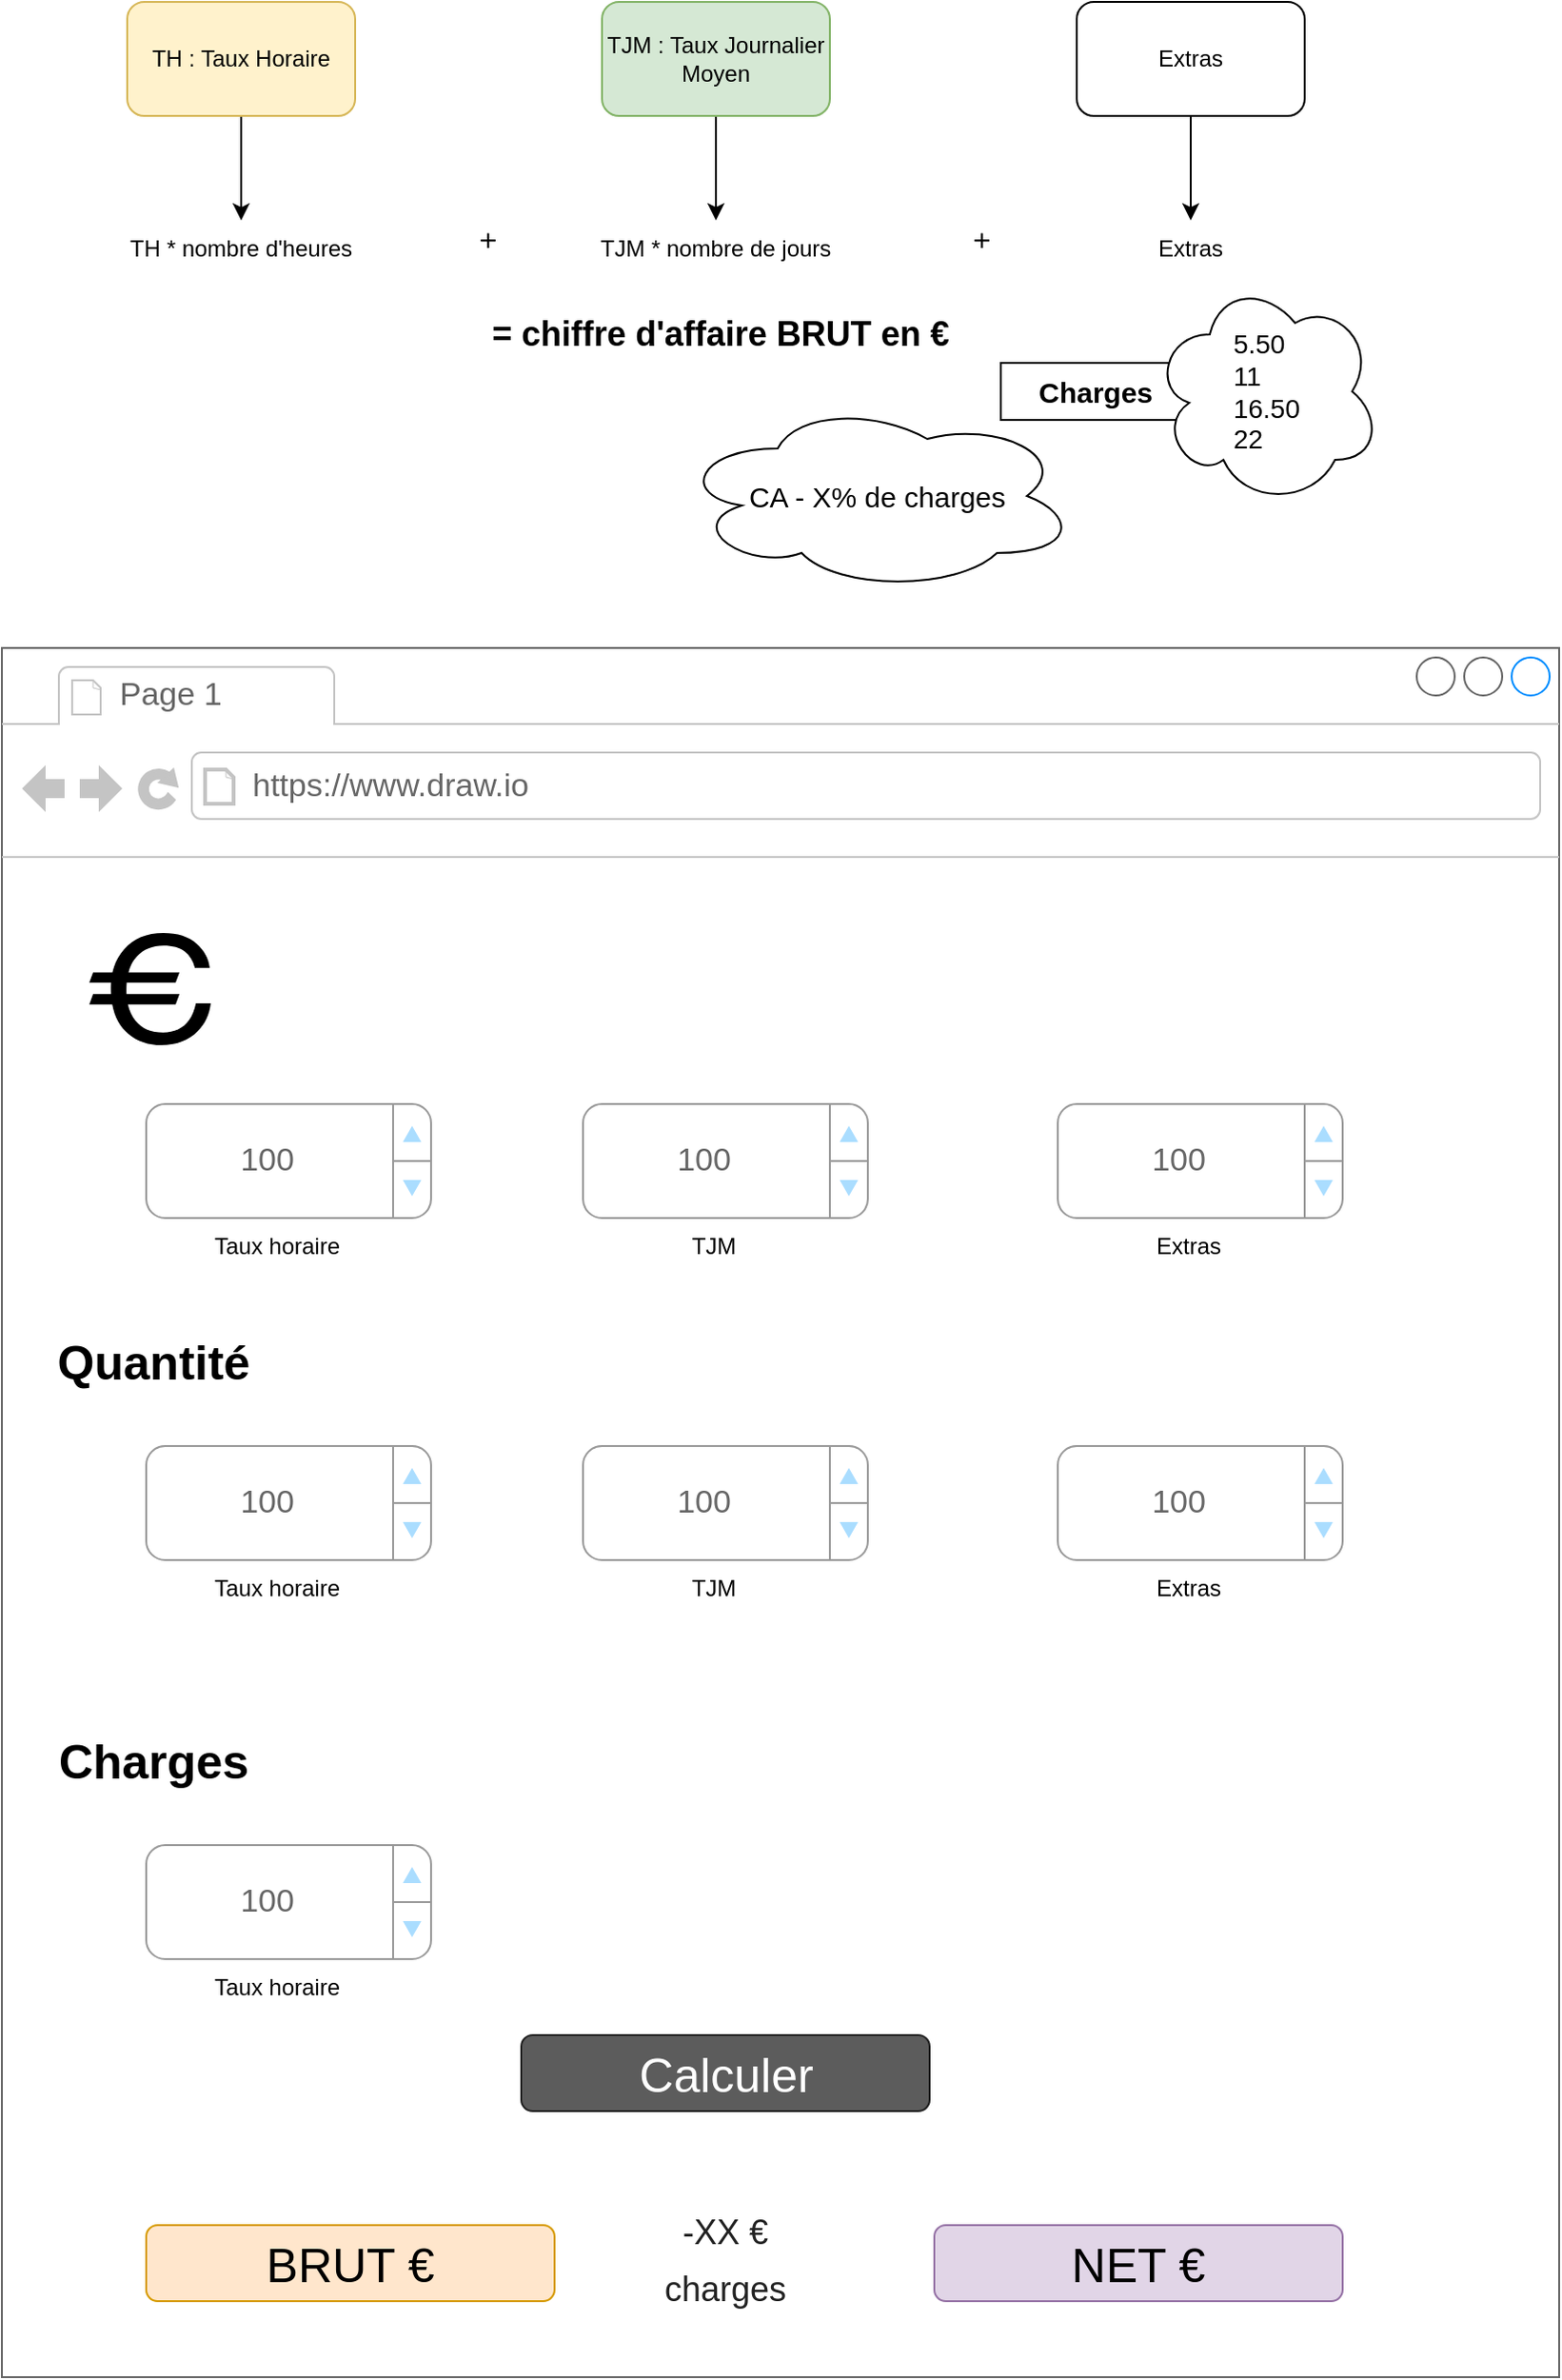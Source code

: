 <mxfile version="20.6.2" type="device"><diagram id="PdMXDuyO1DbOSehljyfx" name="Page-1"><mxGraphModel dx="1422" dy="842" grid="1" gridSize="10" guides="1" tooltips="1" connect="1" arrows="1" fold="1" page="1" pageScale="1" pageWidth="827" pageHeight="1169" math="0" shadow="0"><root><mxCell id="0"/><mxCell id="1" parent="0"/><mxCell id="08T8dieFSvgYgKCkeZFf-1" value="" style="strokeWidth=1;shadow=0;dashed=0;align=center;html=1;shape=mxgraph.mockup.containers.browserWindow;rSize=0;strokeColor=#666666;strokeColor2=#008cff;strokeColor3=#c4c4c4;mainText=,;recursiveResize=0;" vertex="1" parent="1"><mxGeometry x="4" y="530" width="820" height="910" as="geometry"/></mxCell><mxCell id="08T8dieFSvgYgKCkeZFf-2" value="Page 1" style="strokeWidth=1;shadow=0;dashed=0;align=center;html=1;shape=mxgraph.mockup.containers.anchor;fontSize=17;fontColor=#666666;align=left;" vertex="1" parent="08T8dieFSvgYgKCkeZFf-1"><mxGeometry x="60" y="12" width="110" height="26" as="geometry"/></mxCell><mxCell id="08T8dieFSvgYgKCkeZFf-3" value="https://www.draw.io" style="strokeWidth=1;shadow=0;dashed=0;align=center;html=1;shape=mxgraph.mockup.containers.anchor;rSize=0;fontSize=17;fontColor=#666666;align=left;" vertex="1" parent="08T8dieFSvgYgKCkeZFf-1"><mxGeometry x="130" y="60" width="250" height="26" as="geometry"/></mxCell><mxCell id="08T8dieFSvgYgKCkeZFf-4" value="&lt;table cellpadding=&quot;0&quot; cellspacing=&quot;0&quot; style=&quot;width:100%;height:100%;&quot;&gt;&lt;tr&gt;&lt;td style=&quot;width:85%&quot;&gt;100&lt;/td&gt;&lt;td style=&quot;width:15%&quot;&gt;&lt;/td&gt;&lt;/tr&gt;&lt;/table&gt;" style="strokeWidth=1;shadow=0;dashed=0;align=center;html=1;shape=mxgraph.mockup.forms.spinner;strokeColor=#999999;spinLayout=right;spinStyle=normal;adjStyle=triangle;fillColor=#aaddff;fontSize=17;fontColor=#666666;mainText=;html=1;overflow=fill;" vertex="1" parent="08T8dieFSvgYgKCkeZFf-1"><mxGeometry x="76" y="240" width="150" height="60" as="geometry"/></mxCell><mxCell id="08T8dieFSvgYgKCkeZFf-6" value="" style="shape=mxgraph.signs.travel.euro;html=1;pointerEvents=1;fillColor=#000000;strokeColor=none;verticalLabelPosition=bottom;verticalAlign=top;align=center;" vertex="1" parent="08T8dieFSvgYgKCkeZFf-1"><mxGeometry x="46" y="150" width="64" height="59" as="geometry"/></mxCell><mxCell id="08T8dieFSvgYgKCkeZFf-9" value="Taux horaire" style="text;html=1;strokeColor=none;fillColor=none;align=center;verticalAlign=middle;whiteSpace=wrap;rounded=0;" vertex="1" parent="08T8dieFSvgYgKCkeZFf-1"><mxGeometry x="100" y="300" width="90" height="30" as="geometry"/></mxCell><mxCell id="08T8dieFSvgYgKCkeZFf-27" value="&lt;table cellpadding=&quot;0&quot; cellspacing=&quot;0&quot; style=&quot;width:100%;height:100%;&quot;&gt;&lt;tr&gt;&lt;td style=&quot;width:85%&quot;&gt;100&lt;/td&gt;&lt;td style=&quot;width:15%&quot;&gt;&lt;/td&gt;&lt;/tr&gt;&lt;/table&gt;" style="strokeWidth=1;shadow=0;dashed=0;align=center;html=1;shape=mxgraph.mockup.forms.spinner;strokeColor=#999999;spinLayout=right;spinStyle=normal;adjStyle=triangle;fillColor=#aaddff;fontSize=17;fontColor=#666666;mainText=;html=1;overflow=fill;" vertex="1" parent="08T8dieFSvgYgKCkeZFf-1"><mxGeometry x="306" y="240" width="150" height="60" as="geometry"/></mxCell><mxCell id="08T8dieFSvgYgKCkeZFf-28" value="TJM" style="text;html=1;strokeColor=none;fillColor=none;align=center;verticalAlign=middle;whiteSpace=wrap;rounded=0;" vertex="1" parent="08T8dieFSvgYgKCkeZFf-1"><mxGeometry x="330" y="300" width="90" height="30" as="geometry"/></mxCell><mxCell id="08T8dieFSvgYgKCkeZFf-29" value="&lt;table cellpadding=&quot;0&quot; cellspacing=&quot;0&quot; style=&quot;width:100%;height:100%;&quot;&gt;&lt;tr&gt;&lt;td style=&quot;width:85%&quot;&gt;100&lt;/td&gt;&lt;td style=&quot;width:15%&quot;&gt;&lt;/td&gt;&lt;/tr&gt;&lt;/table&gt;" style="strokeWidth=1;shadow=0;dashed=0;align=center;html=1;shape=mxgraph.mockup.forms.spinner;strokeColor=#999999;spinLayout=right;spinStyle=normal;adjStyle=triangle;fillColor=#aaddff;fontSize=17;fontColor=#666666;mainText=;html=1;overflow=fill;" vertex="1" parent="08T8dieFSvgYgKCkeZFf-1"><mxGeometry x="556" y="240" width="150" height="60" as="geometry"/></mxCell><mxCell id="08T8dieFSvgYgKCkeZFf-30" value="Extras" style="text;html=1;strokeColor=none;fillColor=none;align=center;verticalAlign=middle;whiteSpace=wrap;rounded=0;" vertex="1" parent="08T8dieFSvgYgKCkeZFf-1"><mxGeometry x="580" y="300" width="90" height="30" as="geometry"/></mxCell><mxCell id="08T8dieFSvgYgKCkeZFf-31" value="&lt;font size=&quot;1&quot; style=&quot;&quot;&gt;&lt;b style=&quot;font-size: 25px;&quot;&gt;Quantité&lt;/b&gt;&lt;/font&gt;" style="text;html=1;strokeColor=none;fillColor=none;align=center;verticalAlign=middle;whiteSpace=wrap;rounded=0;fontSize=14;" vertex="1" parent="08T8dieFSvgYgKCkeZFf-1"><mxGeometry x="40" y="360" width="80" height="30" as="geometry"/></mxCell><mxCell id="08T8dieFSvgYgKCkeZFf-32" value="Taux horaire" style="text;html=1;strokeColor=none;fillColor=none;align=center;verticalAlign=middle;whiteSpace=wrap;rounded=0;" vertex="1" parent="08T8dieFSvgYgKCkeZFf-1"><mxGeometry x="100" y="480" width="90" height="30" as="geometry"/></mxCell><mxCell id="08T8dieFSvgYgKCkeZFf-33" value="TJM" style="text;html=1;strokeColor=none;fillColor=none;align=center;verticalAlign=middle;whiteSpace=wrap;rounded=0;" vertex="1" parent="08T8dieFSvgYgKCkeZFf-1"><mxGeometry x="330" y="480" width="90" height="30" as="geometry"/></mxCell><mxCell id="08T8dieFSvgYgKCkeZFf-34" value="Extras" style="text;html=1;strokeColor=none;fillColor=none;align=center;verticalAlign=middle;whiteSpace=wrap;rounded=0;" vertex="1" parent="08T8dieFSvgYgKCkeZFf-1"><mxGeometry x="580" y="480" width="90" height="30" as="geometry"/></mxCell><mxCell id="08T8dieFSvgYgKCkeZFf-35" value="&lt;table cellpadding=&quot;0&quot; cellspacing=&quot;0&quot; style=&quot;width:100%;height:100%;&quot;&gt;&lt;tr&gt;&lt;td style=&quot;width:85%&quot;&gt;100&lt;/td&gt;&lt;td style=&quot;width:15%&quot;&gt;&lt;/td&gt;&lt;/tr&gt;&lt;/table&gt;" style="strokeWidth=1;shadow=0;dashed=0;align=center;html=1;shape=mxgraph.mockup.forms.spinner;strokeColor=#999999;spinLayout=right;spinStyle=normal;adjStyle=triangle;fillColor=#aaddff;fontSize=17;fontColor=#666666;mainText=;html=1;overflow=fill;" vertex="1" parent="08T8dieFSvgYgKCkeZFf-1"><mxGeometry x="556" y="420" width="150" height="60" as="geometry"/></mxCell><mxCell id="08T8dieFSvgYgKCkeZFf-36" value="&lt;table cellpadding=&quot;0&quot; cellspacing=&quot;0&quot; style=&quot;width:100%;height:100%;&quot;&gt;&lt;tr&gt;&lt;td style=&quot;width:85%&quot;&gt;100&lt;/td&gt;&lt;td style=&quot;width:15%&quot;&gt;&lt;/td&gt;&lt;/tr&gt;&lt;/table&gt;" style="strokeWidth=1;shadow=0;dashed=0;align=center;html=1;shape=mxgraph.mockup.forms.spinner;strokeColor=#999999;spinLayout=right;spinStyle=normal;adjStyle=triangle;fillColor=#aaddff;fontSize=17;fontColor=#666666;mainText=;html=1;overflow=fill;" vertex="1" parent="08T8dieFSvgYgKCkeZFf-1"><mxGeometry x="306" y="420" width="150" height="60" as="geometry"/></mxCell><mxCell id="08T8dieFSvgYgKCkeZFf-37" value="&lt;table cellpadding=&quot;0&quot; cellspacing=&quot;0&quot; style=&quot;width:100%;height:100%;&quot;&gt;&lt;tr&gt;&lt;td style=&quot;width:85%&quot;&gt;100&lt;/td&gt;&lt;td style=&quot;width:15%&quot;&gt;&lt;/td&gt;&lt;/tr&gt;&lt;/table&gt;" style="strokeWidth=1;shadow=0;dashed=0;align=center;html=1;shape=mxgraph.mockup.forms.spinner;strokeColor=#999999;spinLayout=right;spinStyle=normal;adjStyle=triangle;fillColor=#aaddff;fontSize=17;fontColor=#666666;mainText=;html=1;overflow=fill;" vertex="1" parent="08T8dieFSvgYgKCkeZFf-1"><mxGeometry x="76" y="420" width="150" height="60" as="geometry"/></mxCell><mxCell id="08T8dieFSvgYgKCkeZFf-38" value="&lt;font size=&quot;1&quot; style=&quot;&quot;&gt;&lt;b style=&quot;font-size: 25px;&quot;&gt;Charges&lt;/b&gt;&lt;/font&gt;" style="text;html=1;strokeColor=none;fillColor=none;align=center;verticalAlign=middle;whiteSpace=wrap;rounded=0;fontSize=14;" vertex="1" parent="08T8dieFSvgYgKCkeZFf-1"><mxGeometry x="40" y="570" width="80" height="30" as="geometry"/></mxCell><mxCell id="08T8dieFSvgYgKCkeZFf-39" value="&lt;table cellpadding=&quot;0&quot; cellspacing=&quot;0&quot; style=&quot;width:100%;height:100%;&quot;&gt;&lt;tr&gt;&lt;td style=&quot;width:85%&quot;&gt;100&lt;/td&gt;&lt;td style=&quot;width:15%&quot;&gt;&lt;/td&gt;&lt;/tr&gt;&lt;/table&gt;" style="strokeWidth=1;shadow=0;dashed=0;align=center;html=1;shape=mxgraph.mockup.forms.spinner;strokeColor=#999999;spinLayout=right;spinStyle=normal;adjStyle=triangle;fillColor=#aaddff;fontSize=17;fontColor=#666666;mainText=;html=1;overflow=fill;" vertex="1" parent="08T8dieFSvgYgKCkeZFf-1"><mxGeometry x="76" y="630" width="150" height="60" as="geometry"/></mxCell><mxCell id="08T8dieFSvgYgKCkeZFf-40" value="Taux horaire" style="text;html=1;strokeColor=none;fillColor=none;align=center;verticalAlign=middle;whiteSpace=wrap;rounded=0;" vertex="1" parent="08T8dieFSvgYgKCkeZFf-1"><mxGeometry x="100" y="690" width="90" height="30" as="geometry"/></mxCell><mxCell id="08T8dieFSvgYgKCkeZFf-41" value="Calculer" style="rounded=1;whiteSpace=wrap;html=1;fontSize=25;fillColor=#5C5C5C;strokeColor=#212121;fontColor=#FFFFFF;" vertex="1" parent="08T8dieFSvgYgKCkeZFf-1"><mxGeometry x="273.5" y="730" width="215" height="40" as="geometry"/></mxCell><mxCell id="08T8dieFSvgYgKCkeZFf-63" value="BRUT €" style="rounded=1;whiteSpace=wrap;html=1;fontSize=25;fillColor=#ffe6cc;strokeColor=#d79b00;" vertex="1" parent="08T8dieFSvgYgKCkeZFf-1"><mxGeometry x="76" y="830" width="215" height="40" as="geometry"/></mxCell><mxCell id="08T8dieFSvgYgKCkeZFf-64" value="NET €" style="rounded=1;whiteSpace=wrap;html=1;fontSize=25;fillColor=#e1d5e7;strokeColor=#9673a6;" vertex="1" parent="08T8dieFSvgYgKCkeZFf-1"><mxGeometry x="491" y="830" width="215" height="40" as="geometry"/></mxCell><mxCell id="08T8dieFSvgYgKCkeZFf-65" value="&lt;font style=&quot;font-size: 18px;&quot; color=&quot;#212121&quot;&gt;-XX € charges&lt;/font&gt;" style="text;html=1;strokeColor=none;fillColor=none;align=center;verticalAlign=middle;whiteSpace=wrap;rounded=0;fontSize=25;fontColor=#FFFFFF;" vertex="1" parent="08T8dieFSvgYgKCkeZFf-1"><mxGeometry x="351" y="830" width="60" height="30" as="geometry"/></mxCell><mxCell id="08T8dieFSvgYgKCkeZFf-13" style="edgeStyle=orthogonalEdgeStyle;rounded=0;orthogonalLoop=1;jettySize=auto;html=1;" edge="1" parent="1" source="08T8dieFSvgYgKCkeZFf-10" target="08T8dieFSvgYgKCkeZFf-17"><mxGeometry relative="1" as="geometry"><mxPoint x="130" y="320" as="targetPoint"/></mxGeometry></mxCell><mxCell id="08T8dieFSvgYgKCkeZFf-10" value="TH : Taux Horaire" style="rounded=1;whiteSpace=wrap;html=1;fillColor=#fff2cc;strokeColor=#d6b656;" vertex="1" parent="1"><mxGeometry x="70" y="190" width="120" height="60" as="geometry"/></mxCell><mxCell id="08T8dieFSvgYgKCkeZFf-14" style="edgeStyle=orthogonalEdgeStyle;rounded=0;orthogonalLoop=1;jettySize=auto;html=1;" edge="1" parent="1" source="08T8dieFSvgYgKCkeZFf-11" target="08T8dieFSvgYgKCkeZFf-18"><mxGeometry relative="1" as="geometry"><mxPoint x="380" y="320" as="targetPoint"/></mxGeometry></mxCell><mxCell id="08T8dieFSvgYgKCkeZFf-11" value="TJM : Taux Journalier Moyen" style="rounded=1;whiteSpace=wrap;html=1;fillColor=#d5e8d4;strokeColor=#82b366;" vertex="1" parent="1"><mxGeometry x="320" y="190" width="120" height="60" as="geometry"/></mxCell><mxCell id="08T8dieFSvgYgKCkeZFf-15" style="edgeStyle=orthogonalEdgeStyle;rounded=0;orthogonalLoop=1;jettySize=auto;html=1;" edge="1" parent="1" source="08T8dieFSvgYgKCkeZFf-12" target="08T8dieFSvgYgKCkeZFf-16"><mxGeometry relative="1" as="geometry"><mxPoint x="630" y="320" as="targetPoint"/></mxGeometry></mxCell><mxCell id="08T8dieFSvgYgKCkeZFf-12" value="Extras" style="rounded=1;whiteSpace=wrap;html=1;" vertex="1" parent="1"><mxGeometry x="570" y="190" width="120" height="60" as="geometry"/></mxCell><mxCell id="08T8dieFSvgYgKCkeZFf-16" value="Extras" style="text;html=1;strokeColor=none;fillColor=none;align=center;verticalAlign=middle;whiteSpace=wrap;rounded=0;" vertex="1" parent="1"><mxGeometry x="600" y="305" width="60" height="30" as="geometry"/></mxCell><mxCell id="08T8dieFSvgYgKCkeZFf-17" value="TH * nombre d'heures" style="text;html=1;strokeColor=none;fillColor=none;align=center;verticalAlign=middle;whiteSpace=wrap;rounded=0;" vertex="1" parent="1"><mxGeometry x="70" y="305" width="120" height="30" as="geometry"/></mxCell><mxCell id="08T8dieFSvgYgKCkeZFf-18" value="TJM * nombre de jours" style="text;html=1;strokeColor=none;fillColor=none;align=center;verticalAlign=middle;whiteSpace=wrap;rounded=0;" vertex="1" parent="1"><mxGeometry x="315" y="305" width="130" height="30" as="geometry"/></mxCell><mxCell id="08T8dieFSvgYgKCkeZFf-19" value="&lt;font style=&quot;font-size: 16px;&quot;&gt;+&lt;/font&gt;" style="text;html=1;strokeColor=none;fillColor=none;align=center;verticalAlign=middle;whiteSpace=wrap;rounded=0;" vertex="1" parent="1"><mxGeometry x="230" y="300" width="60" height="30" as="geometry"/></mxCell><mxCell id="08T8dieFSvgYgKCkeZFf-20" value="&lt;font style=&quot;font-size: 16px;&quot;&gt;+&lt;/font&gt;" style="text;html=1;strokeColor=none;fillColor=none;align=center;verticalAlign=middle;whiteSpace=wrap;rounded=0;" vertex="1" parent="1"><mxGeometry x="490" y="300" width="60" height="30" as="geometry"/></mxCell><mxCell id="08T8dieFSvgYgKCkeZFf-21" value="&lt;font style=&quot;font-size: 18px;&quot;&gt;&lt;b&gt;&amp;nbsp;= chiffre d'affaire BRUT en €&lt;/b&gt;&lt;/font&gt;" style="text;html=1;strokeColor=none;fillColor=none;align=center;verticalAlign=middle;whiteSpace=wrap;rounded=0;fontSize=16;" vertex="1" parent="1"><mxGeometry x="255" y="350" width="250" height="30" as="geometry"/></mxCell><mxCell id="08T8dieFSvgYgKCkeZFf-22" value="&lt;div style=&quot;&quot;&gt;&lt;span style=&quot;background-color: initial;&quot;&gt;&lt;font style=&quot;font-size: 15px;&quot;&gt;CA - X% de charges&lt;/font&gt;&lt;/span&gt;&lt;br&gt;&lt;/div&gt;" style="ellipse;shape=cloud;whiteSpace=wrap;html=1;fontSize=18;align=center;" vertex="1" parent="1"><mxGeometry x="360" y="400" width="210" height="100" as="geometry"/></mxCell><mxCell id="08T8dieFSvgYgKCkeZFf-23" value="&lt;b&gt;Charges&lt;/b&gt;" style="rounded=0;whiteSpace=wrap;html=1;fontSize=15;" vertex="1" parent="1"><mxGeometry x="530" y="380" width="100" height="30" as="geometry"/></mxCell><mxCell id="08T8dieFSvgYgKCkeZFf-24" style="edgeStyle=orthogonalEdgeStyle;rounded=0;orthogonalLoop=1;jettySize=auto;html=1;exitX=0.5;exitY=1;exitDx=0;exitDy=0;fontSize=15;" edge="1" parent="1" source="08T8dieFSvgYgKCkeZFf-23" target="08T8dieFSvgYgKCkeZFf-23"><mxGeometry relative="1" as="geometry"/></mxCell><mxCell id="08T8dieFSvgYgKCkeZFf-26" value="&lt;div style=&quot;text-align: justify; font-size: 14px;&quot;&gt;&lt;span style=&quot;background-color: initial;&quot;&gt;&lt;font style=&quot;font-size: 14px;&quot;&gt;5.50&lt;/font&gt;&lt;/span&gt;&lt;/div&gt;&lt;div style=&quot;text-align: justify; font-size: 14px;&quot;&gt;&lt;span style=&quot;background-color: initial;&quot;&gt;&lt;font style=&quot;font-size: 14px;&quot;&gt;11&lt;/font&gt;&lt;/span&gt;&lt;/div&gt;&lt;div style=&quot;text-align: justify; font-size: 14px;&quot;&gt;&lt;span style=&quot;background-color: initial;&quot;&gt;&lt;font style=&quot;font-size: 14px;&quot;&gt;16.50&lt;/font&gt;&lt;/span&gt;&lt;/div&gt;&lt;div style=&quot;text-align: justify; font-size: 14px;&quot;&gt;&lt;span style=&quot;background-color: initial;&quot;&gt;&lt;font style=&quot;font-size: 14px;&quot;&gt;22&lt;/font&gt;&lt;/span&gt;&lt;/div&gt;" style="ellipse;shape=cloud;whiteSpace=wrap;html=1;fontSize=15;align=center;" vertex="1" parent="1"><mxGeometry x="610" y="335" width="120" height="120" as="geometry"/></mxCell></root></mxGraphModel></diagram></mxfile>